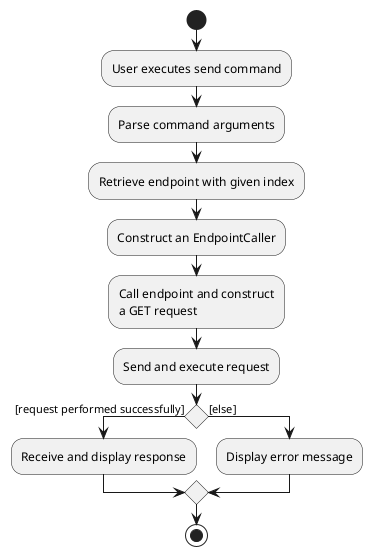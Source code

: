 @startuml
start
:User executes send command;
:Parse command arguments;
:Retrieve endpoint with given index;
:Construct an EndpointCaller;
:Call endpoint and construct
a GET request;
:Send and execute request;
if () then ([request performed successfully])
:Receive and display response;
else ([else])
    :Display error message;
endif
stop
@enduml
